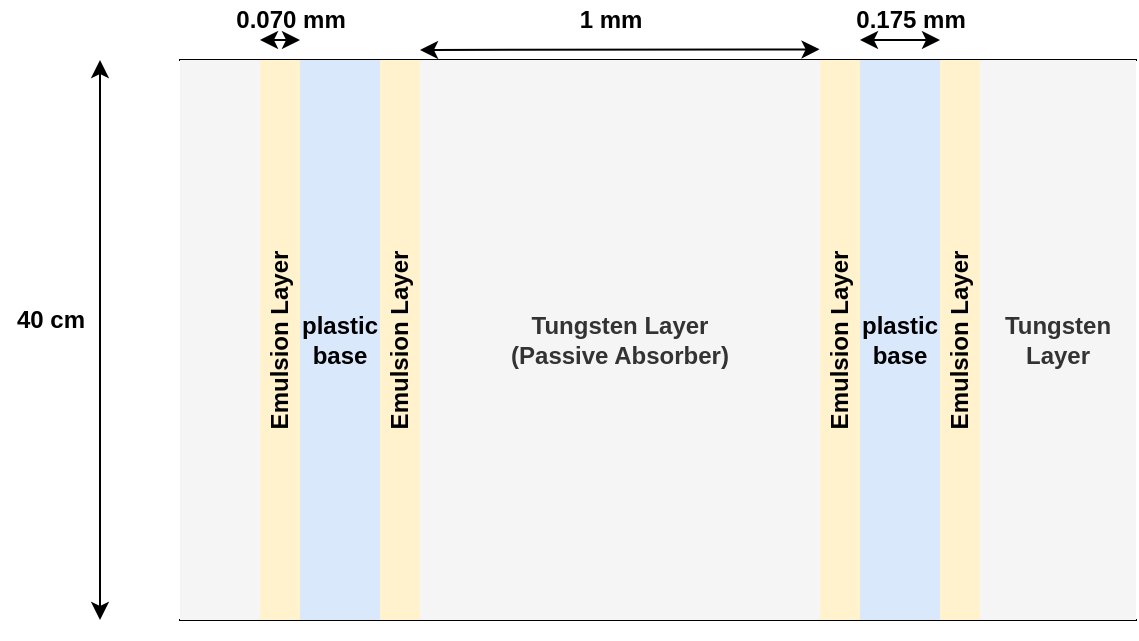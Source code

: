 <mxfile version="16.6.2" type="github">
  <diagram id="_p0asY1lkmHO6eafm9Sz" name="Page-1">
    <mxGraphModel dx="-36" dy="497" grid="1" gridSize="10" guides="1" tooltips="1" connect="1" arrows="1" fold="1" page="1" pageScale="1" pageWidth="827" pageHeight="1169" math="0" shadow="0">
      <root>
        <mxCell id="0" />
        <mxCell id="1" parent="0" />
        <mxCell id="tDPEr0B8wHXLI6z0YyTJ-1" value="" style="shape=table;startSize=0;container=1;collapsible=0;childLayout=tableLayout;right=0;left=0;fontStyle=1;fontSize=12;" vertex="1" parent="1">
          <mxGeometry x="1400" y="240" width="478" height="280" as="geometry" />
        </mxCell>
        <mxCell id="tDPEr0B8wHXLI6z0YyTJ-2" value="" style="shape=tableRow;horizontal=0;startSize=0;swimlaneHead=0;swimlaneBody=0;top=0;left=0;bottom=0;right=0;collapsible=0;dropTarget=0;fillColor=none;points=[[0,0.5],[1,0.5]];portConstraint=eastwest;fontStyle=1;fontSize=12;" vertex="1" parent="tDPEr0B8wHXLI6z0YyTJ-1">
          <mxGeometry width="478" height="280" as="geometry" />
        </mxCell>
        <mxCell id="tDPEr0B8wHXLI6z0YyTJ-20" style="shape=partialRectangle;html=1;whiteSpace=wrap;connectable=0;overflow=hidden;fillColor=#f5f5f5;top=0;left=0;bottom=0;right=0;pointerEvents=1;fontColor=#333333;strokeColor=#666666;fontStyle=1;fontSize=12;" vertex="1" parent="tDPEr0B8wHXLI6z0YyTJ-2">
          <mxGeometry width="40" height="280" as="geometry">
            <mxRectangle width="40" height="280" as="alternateBounds" />
          </mxGeometry>
        </mxCell>
        <mxCell id="tDPEr0B8wHXLI6z0YyTJ-18" value="Emulsion Layer" style="shape=partialRectangle;html=1;whiteSpace=wrap;connectable=0;overflow=hidden;fillColor=#fff2cc;top=0;left=0;bottom=0;right=0;pointerEvents=1;strokeColor=#d6b656;horizontal=0;fontStyle=1;fontSize=12;" vertex="1" parent="tDPEr0B8wHXLI6z0YyTJ-2">
          <mxGeometry x="40" width="20" height="280" as="geometry">
            <mxRectangle width="20" height="280" as="alternateBounds" />
          </mxGeometry>
        </mxCell>
        <mxCell id="tDPEr0B8wHXLI6z0YyTJ-17" value="plastic base" style="shape=partialRectangle;html=1;whiteSpace=wrap;connectable=0;overflow=hidden;fillColor=#dae8fc;top=0;left=0;bottom=0;right=0;pointerEvents=1;strokeColor=#6c8ebf;fontStyle=1;fontSize=12;" vertex="1" parent="tDPEr0B8wHXLI6z0YyTJ-2">
          <mxGeometry x="60" width="40" height="280" as="geometry">
            <mxRectangle width="40" height="280" as="alternateBounds" />
          </mxGeometry>
        </mxCell>
        <mxCell id="tDPEr0B8wHXLI6z0YyTJ-3" value="Emulsion Layer" style="shape=partialRectangle;html=1;whiteSpace=wrap;connectable=0;overflow=hidden;fillColor=#fff2cc;top=0;left=0;bottom=0;right=0;pointerEvents=1;strokeColor=#d6b656;horizontal=0;fontStyle=1;fontSize=12;" vertex="1" parent="tDPEr0B8wHXLI6z0YyTJ-2">
          <mxGeometry x="100" width="20" height="280" as="geometry">
            <mxRectangle width="20" height="280" as="alternateBounds" />
          </mxGeometry>
        </mxCell>
        <mxCell id="tDPEr0B8wHXLI6z0YyTJ-4" value="Tungsten Layer&lt;br style=&quot;font-size: 12px;&quot;&gt;(Passive Absorber)" style="shape=partialRectangle;html=1;whiteSpace=wrap;connectable=0;overflow=hidden;fillColor=#f5f5f5;top=0;left=0;bottom=0;right=0;pointerEvents=1;fontColor=#333333;strokeColor=#666666;fontStyle=1;fontSize=12;" vertex="1" parent="tDPEr0B8wHXLI6z0YyTJ-2">
          <mxGeometry x="120" width="200" height="280" as="geometry">
            <mxRectangle width="200" height="280" as="alternateBounds" />
          </mxGeometry>
        </mxCell>
        <mxCell id="tDPEr0B8wHXLI6z0YyTJ-5" value="Emulsion Layer&lt;br style=&quot;font-size: 12px;&quot;&gt;" style="shape=partialRectangle;html=1;whiteSpace=wrap;connectable=0;overflow=hidden;fillColor=#fff2cc;top=0;left=0;bottom=0;right=0;pointerEvents=1;strokeColor=#d6b656;horizontal=0;fontStyle=1;fontSize=12;" vertex="1" parent="tDPEr0B8wHXLI6z0YyTJ-2">
          <mxGeometry x="320" width="20" height="280" as="geometry">
            <mxRectangle width="20" height="280" as="alternateBounds" />
          </mxGeometry>
        </mxCell>
        <mxCell id="tDPEr0B8wHXLI6z0YyTJ-6" value="plastic base" style="shape=partialRectangle;html=1;whiteSpace=wrap;connectable=0;overflow=hidden;fillColor=#dae8fc;top=0;left=0;bottom=0;right=0;pointerEvents=1;strokeColor=#6c8ebf;fontStyle=1;fontSize=12;" vertex="1" parent="tDPEr0B8wHXLI6z0YyTJ-2">
          <mxGeometry x="340" width="40" height="280" as="geometry">
            <mxRectangle width="40" height="280" as="alternateBounds" />
          </mxGeometry>
        </mxCell>
        <mxCell id="tDPEr0B8wHXLI6z0YyTJ-7" value="Emulsion Layer" style="shape=partialRectangle;html=1;whiteSpace=wrap;connectable=0;overflow=hidden;fillColor=#fff2cc;top=0;left=0;bottom=0;right=0;pointerEvents=1;strokeColor=#d6b656;horizontal=0;fontStyle=1;fontSize=12;" vertex="1" parent="tDPEr0B8wHXLI6z0YyTJ-2">
          <mxGeometry x="380" width="20" height="280" as="geometry">
            <mxRectangle width="20" height="280" as="alternateBounds" />
          </mxGeometry>
        </mxCell>
        <mxCell id="tDPEr0B8wHXLI6z0YyTJ-8" value="Tungsten Layer" style="shape=partialRectangle;html=1;whiteSpace=wrap;connectable=0;overflow=hidden;fillColor=#f5f5f5;top=0;left=0;bottom=0;right=0;pointerEvents=1;fontColor=#333333;strokeColor=#666666;fontStyle=1;fontSize=12;" vertex="1" parent="tDPEr0B8wHXLI6z0YyTJ-2">
          <mxGeometry x="400" width="78" height="280" as="geometry">
            <mxRectangle width="78" height="280" as="alternateBounds" />
          </mxGeometry>
        </mxCell>
        <mxCell id="tDPEr0B8wHXLI6z0YyTJ-21" value="1 mm" style="text;html=1;align=center;verticalAlign=middle;resizable=0;points=[];autosize=1;strokeColor=none;fillColor=none;fontStyle=1;fontSize=12;" vertex="1" parent="1">
          <mxGeometry x="1590" y="210" width="50" height="20" as="geometry" />
        </mxCell>
        <mxCell id="tDPEr0B8wHXLI6z0YyTJ-22" value="" style="endArrow=classic;startArrow=classic;html=1;rounded=0;entryX=0.669;entryY=-0.019;entryDx=0;entryDy=0;entryPerimeter=0;fontStyle=1;fontSize=12;" edge="1" parent="1" target="tDPEr0B8wHXLI6z0YyTJ-1">
          <mxGeometry width="50" height="50" relative="1" as="geometry">
            <mxPoint x="1520" y="235" as="sourcePoint" />
            <mxPoint x="1570" y="185" as="targetPoint" />
          </mxGeometry>
        </mxCell>
        <mxCell id="tDPEr0B8wHXLI6z0YyTJ-24" value="" style="endArrow=classic;startArrow=classic;html=1;rounded=0;fontStyle=1;fontSize=12;" edge="1" parent="1">
          <mxGeometry width="50" height="50" relative="1" as="geometry">
            <mxPoint x="1740" y="230" as="sourcePoint" />
            <mxPoint x="1780" y="230" as="targetPoint" />
          </mxGeometry>
        </mxCell>
        <mxCell id="tDPEr0B8wHXLI6z0YyTJ-25" value="0.175 mm" style="text;html=1;align=center;verticalAlign=middle;resizable=0;points=[];autosize=1;strokeColor=none;fillColor=none;fontStyle=1;fontSize=12;" vertex="1" parent="1">
          <mxGeometry x="1730" y="210" width="70" height="20" as="geometry" />
        </mxCell>
        <mxCell id="tDPEr0B8wHXLI6z0YyTJ-26" value="" style="endArrow=classic;startArrow=classic;html=1;rounded=0;fontStyle=1;fontSize=12;" edge="1" parent="1">
          <mxGeometry width="50" height="50" relative="1" as="geometry">
            <mxPoint x="1440" y="230" as="sourcePoint" />
            <mxPoint x="1460" y="230" as="targetPoint" />
          </mxGeometry>
        </mxCell>
        <mxCell id="tDPEr0B8wHXLI6z0YyTJ-27" value="0.070 mm" style="text;html=1;align=center;verticalAlign=middle;resizable=0;points=[];autosize=1;strokeColor=none;fillColor=none;fontStyle=1;fontSize=12;" vertex="1" parent="1">
          <mxGeometry x="1420" y="210" width="70" height="20" as="geometry" />
        </mxCell>
        <mxCell id="tDPEr0B8wHXLI6z0YyTJ-28" value="" style="endArrow=classic;startArrow=classic;html=1;rounded=0;fontSize=12;" edge="1" parent="1">
          <mxGeometry width="50" height="50" relative="1" as="geometry">
            <mxPoint x="1360" y="520" as="sourcePoint" />
            <mxPoint x="1360" y="240" as="targetPoint" />
          </mxGeometry>
        </mxCell>
        <mxCell id="tDPEr0B8wHXLI6z0YyTJ-29" value="40 cm" style="text;html=1;align=center;verticalAlign=middle;resizable=0;points=[];autosize=1;strokeColor=none;fillColor=none;fontSize=12;fontStyle=1" vertex="1" parent="1">
          <mxGeometry x="1310" y="360" width="50" height="20" as="geometry" />
        </mxCell>
      </root>
    </mxGraphModel>
  </diagram>
</mxfile>
